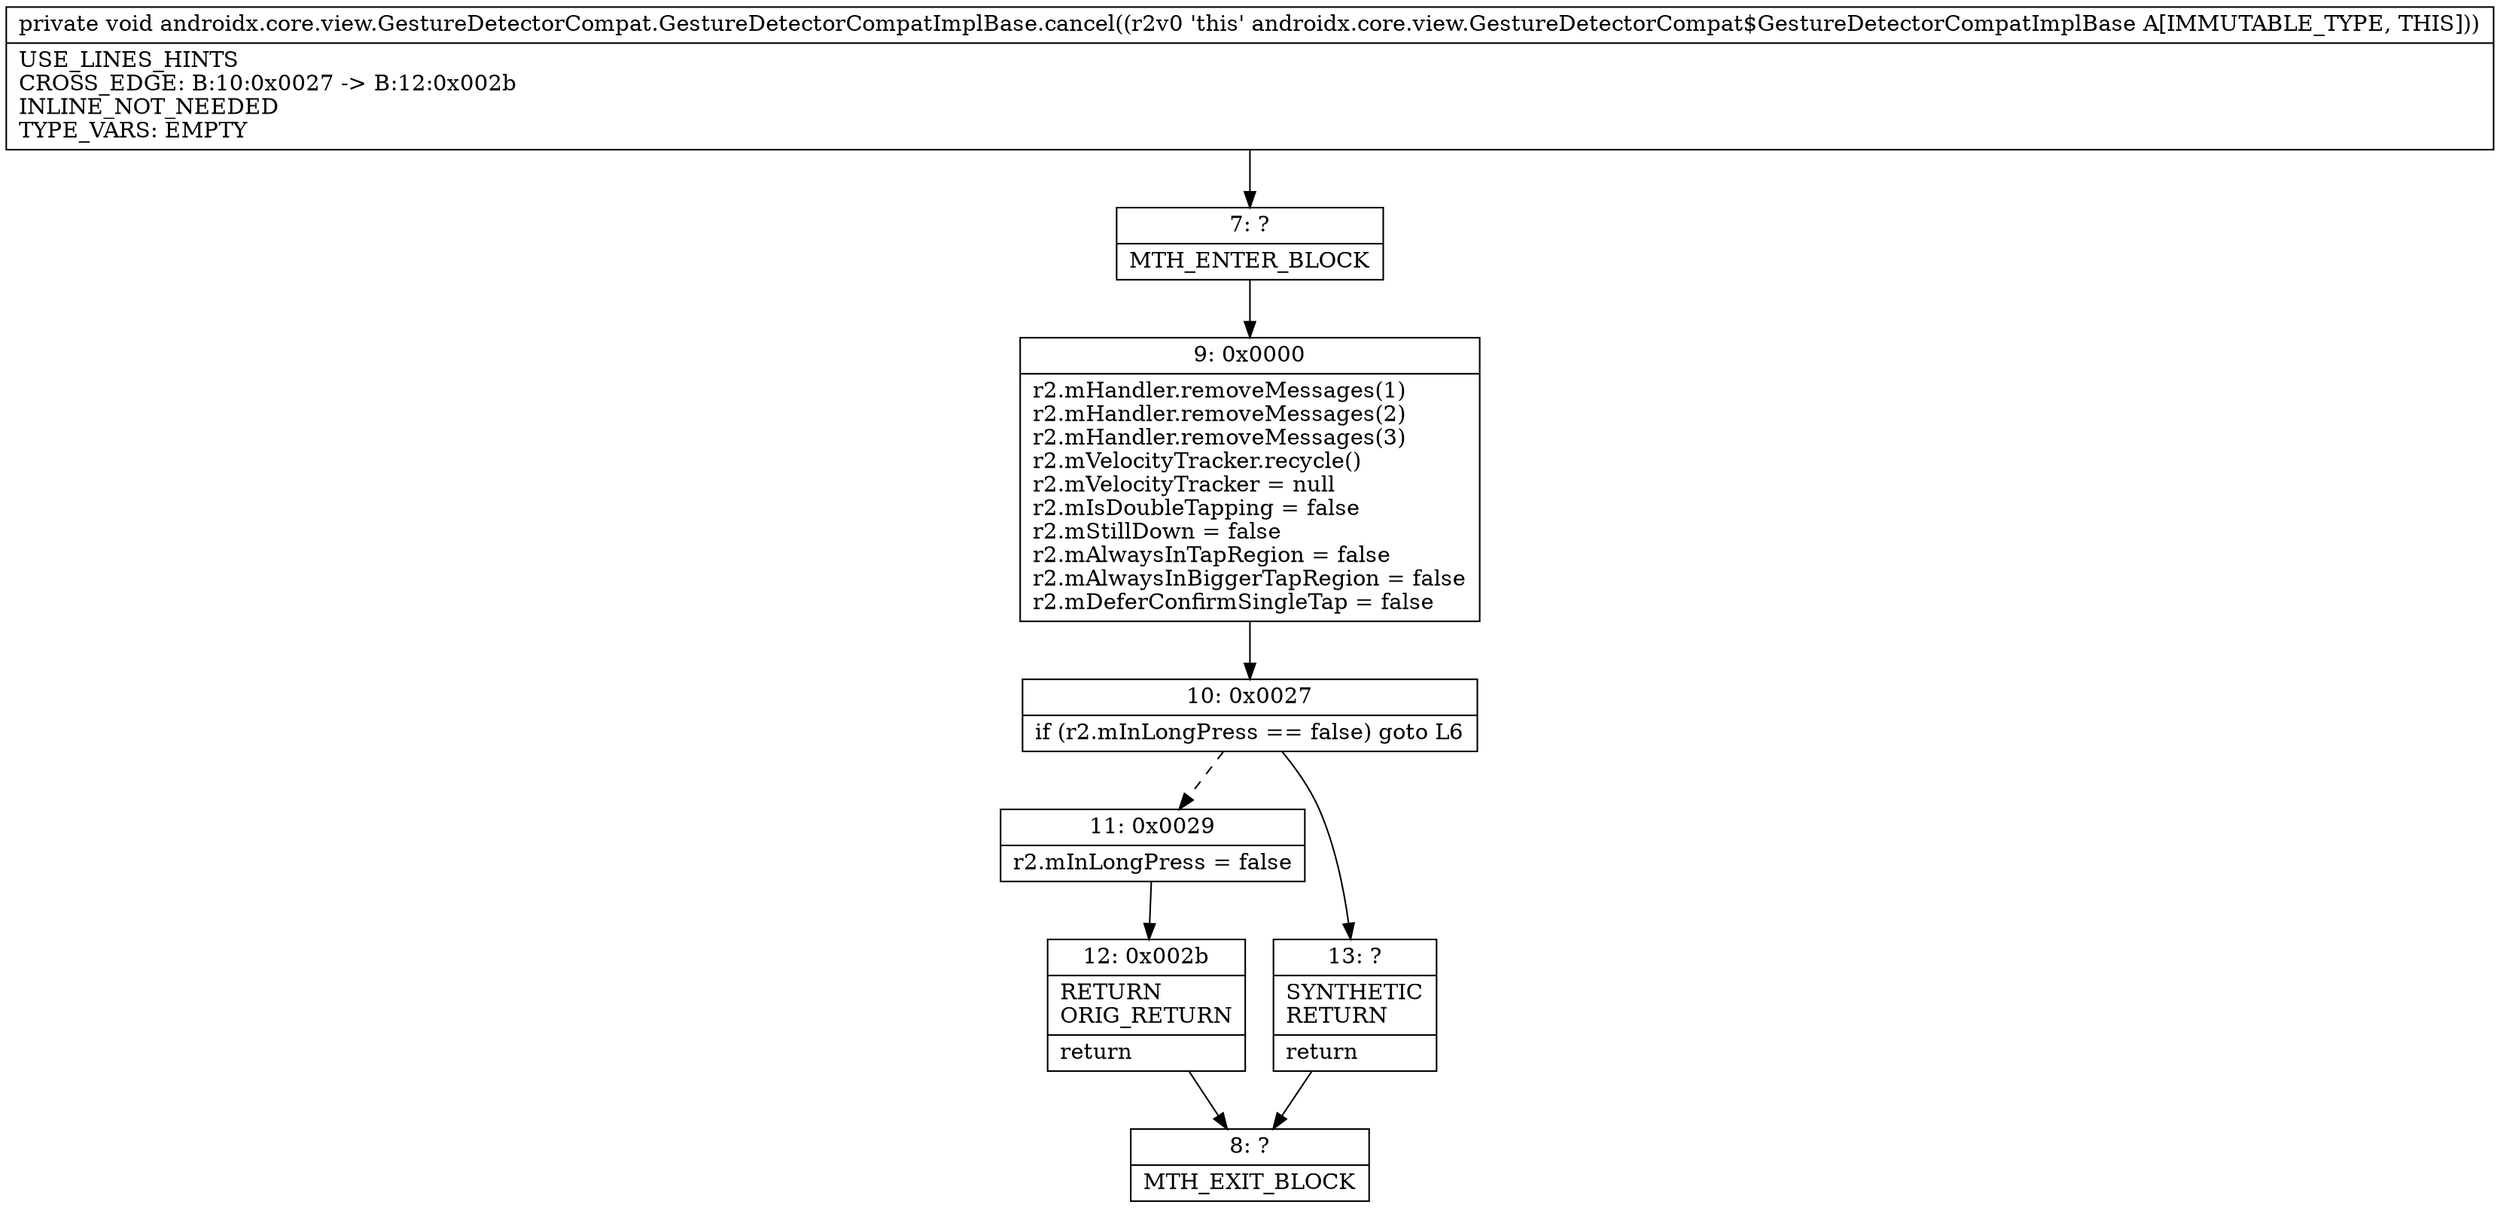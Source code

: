 digraph "CFG forandroidx.core.view.GestureDetectorCompat.GestureDetectorCompatImplBase.cancel()V" {
Node_7 [shape=record,label="{7\:\ ?|MTH_ENTER_BLOCK\l}"];
Node_9 [shape=record,label="{9\:\ 0x0000|r2.mHandler.removeMessages(1)\lr2.mHandler.removeMessages(2)\lr2.mHandler.removeMessages(3)\lr2.mVelocityTracker.recycle()\lr2.mVelocityTracker = null\lr2.mIsDoubleTapping = false\lr2.mStillDown = false\lr2.mAlwaysInTapRegion = false\lr2.mAlwaysInBiggerTapRegion = false\lr2.mDeferConfirmSingleTap = false\l}"];
Node_10 [shape=record,label="{10\:\ 0x0027|if (r2.mInLongPress == false) goto L6\l}"];
Node_11 [shape=record,label="{11\:\ 0x0029|r2.mInLongPress = false\l}"];
Node_12 [shape=record,label="{12\:\ 0x002b|RETURN\lORIG_RETURN\l|return\l}"];
Node_8 [shape=record,label="{8\:\ ?|MTH_EXIT_BLOCK\l}"];
Node_13 [shape=record,label="{13\:\ ?|SYNTHETIC\lRETURN\l|return\l}"];
MethodNode[shape=record,label="{private void androidx.core.view.GestureDetectorCompat.GestureDetectorCompatImplBase.cancel((r2v0 'this' androidx.core.view.GestureDetectorCompat$GestureDetectorCompatImplBase A[IMMUTABLE_TYPE, THIS]))  | USE_LINES_HINTS\lCROSS_EDGE: B:10:0x0027 \-\> B:12:0x002b\lINLINE_NOT_NEEDED\lTYPE_VARS: EMPTY\l}"];
MethodNode -> Node_7;Node_7 -> Node_9;
Node_9 -> Node_10;
Node_10 -> Node_11[style=dashed];
Node_10 -> Node_13;
Node_11 -> Node_12;
Node_12 -> Node_8;
Node_13 -> Node_8;
}

